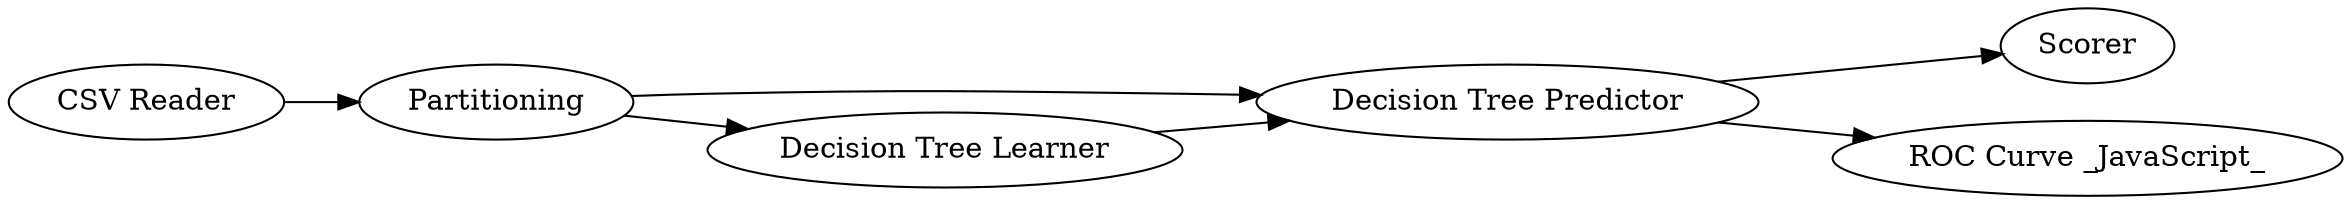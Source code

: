 digraph {
	4 -> 5
	3 -> 4
	4 -> 6
	1 -> 2
	2 -> 3
	2 -> 4
	5 [label=Scorer]
	1 [label="CSV Reader"]
	4 [label="Decision Tree Predictor"]
	6 [label="ROC Curve _JavaScript_"]
	3 [label="Decision Tree Learner"]
	2 [label=Partitioning]
	rankdir=LR
}
